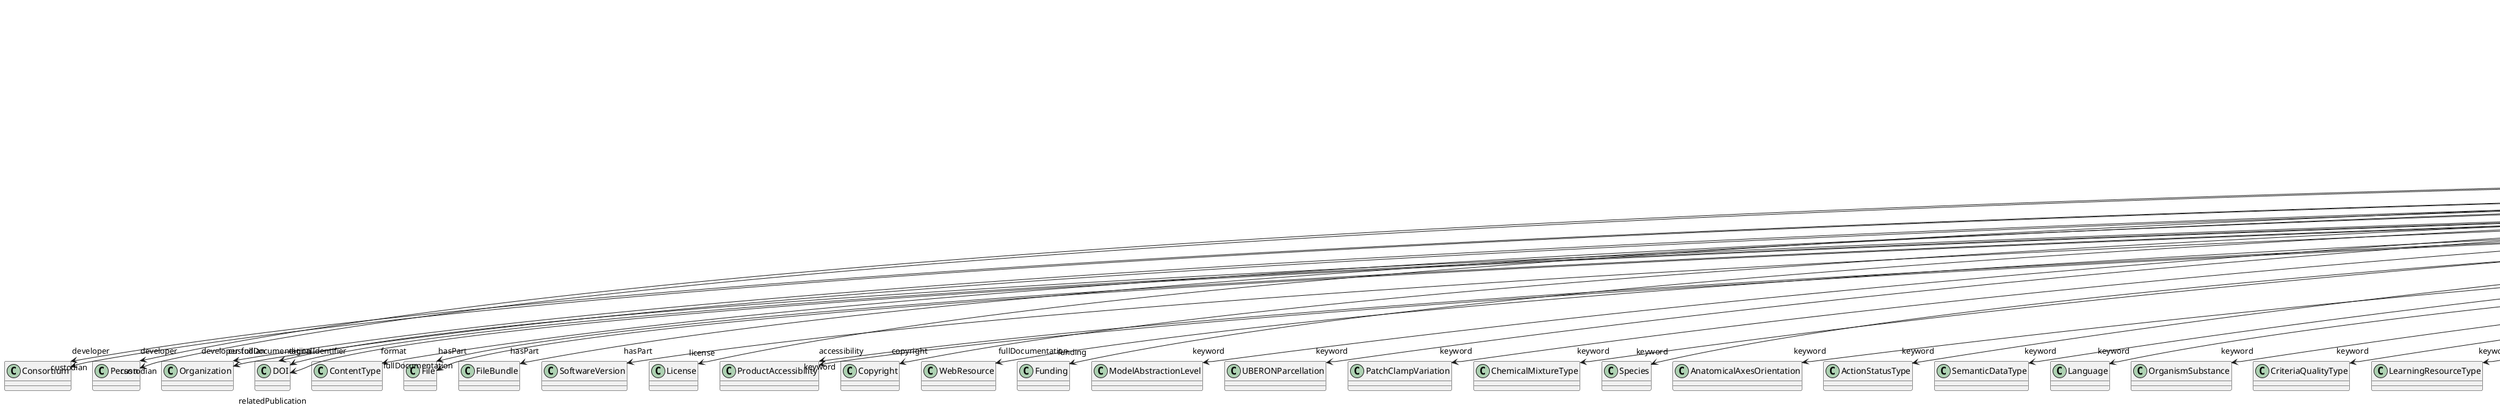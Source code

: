 @startuml
class WorkflowRecipeVersion {
+developer
+digitalIdentifier
+format
+hasPart
+isAlternativeVersionOf
+isNewVersionOf
+license
+accessibility
+copyright
+custodian
+description
+fullDocumentation
+fullName
+funding
+homepage
+howToCite
+keyword
+otherContribution
+relatedPublication
+releaseDate
+repository
+shortName
+supportChannel
+versionIdentifier
+versionInnovation

}
WorkflowRecipeVersion -d-> "developer" Consortium
WorkflowRecipeVersion -d-> "developer" Person
WorkflowRecipeVersion -d-> "developer" Organization
WorkflowRecipeVersion -d-> "digitalIdentifier" DOI
WorkflowRecipeVersion -d-> "format" ContentType
WorkflowRecipeVersion -d-> "hasPart" WorkflowRecipeVersion
WorkflowRecipeVersion -d-> "hasPart" File
WorkflowRecipeVersion -d-> "hasPart" FileBundle
WorkflowRecipeVersion -d-> "hasPart" SoftwareVersion
WorkflowRecipeVersion -d-> "isAlternativeVersionOf" WorkflowRecipeVersion
WorkflowRecipeVersion -d-> "isNewVersionOf" WorkflowRecipeVersion
WorkflowRecipeVersion -d-> "license" License
WorkflowRecipeVersion -d-> "accessibility" ProductAccessibility
WorkflowRecipeVersion -d-> "copyright" Copyright
WorkflowRecipeVersion -d-> "custodian" Consortium
WorkflowRecipeVersion -d-> "custodian" Person
WorkflowRecipeVersion -d-> "custodian" Organization
WorkflowRecipeVersion -d-> "fullDocumentation" DOI
WorkflowRecipeVersion -d-> "fullDocumentation" File
WorkflowRecipeVersion -d-> "fullDocumentation" WebResource
WorkflowRecipeVersion -d-> "funding" Funding
WorkflowRecipeVersion -d-> "keyword" ModelAbstractionLevel
WorkflowRecipeVersion -d-> "keyword" UBERONParcellation
WorkflowRecipeVersion -d-> "keyword" PatchClampVariation
WorkflowRecipeVersion -d-> "keyword" ChemicalMixtureType
WorkflowRecipeVersion -d-> "keyword" Species
WorkflowRecipeVersion -d-> "keyword" AnatomicalAxesOrientation
WorkflowRecipeVersion -d-> "keyword" ActionStatusType
WorkflowRecipeVersion -d-> "keyword" SemanticDataType
WorkflowRecipeVersion -d-> "keyword" Language
WorkflowRecipeVersion -d-> "keyword" OrganismSubstance
WorkflowRecipeVersion -d-> "keyword" CriteriaQualityType
WorkflowRecipeVersion -d-> "keyword" LearningResourceType
WorkflowRecipeVersion -d-> "keyword" Laterality
WorkflowRecipeVersion -d-> "keyword" Service
WorkflowRecipeVersion -d-> "keyword" ProductAccessibility
WorkflowRecipeVersion -d-> "keyword" BiologicalSex
WorkflowRecipeVersion -d-> "keyword" OrganismSystem
WorkflowRecipeVersion -d-> "keyword" EthicsAssessment
WorkflowRecipeVersion -d-> "keyword" AgeCategory
WorkflowRecipeVersion -d-> "keyword" AuditoryStimulusType
WorkflowRecipeVersion -d-> "keyword" BiologicalOrder
WorkflowRecipeVersion -d-> "keyword" Organ
WorkflowRecipeVersion -d-> "keyword" OlfactoryStimulusType
WorkflowRecipeVersion -d-> "keyword" ModelScope
WorkflowRecipeVersion -d-> "keyword" SoftwareFeature
WorkflowRecipeVersion -d-> "keyword" AnnotationType
WorkflowRecipeVersion -d-> "keyword" SubcellularEntity
WorkflowRecipeVersion -d-> "keyword" OperatingDevice
WorkflowRecipeVersion -d-> "keyword" AnatomicalIdentificationType
WorkflowRecipeVersion -d-> "keyword" StimulationTechnique
WorkflowRecipeVersion -d-> "keyword" FileBundleGrouping
WorkflowRecipeVersion -d-> "keyword" Colormap
WorkflowRecipeVersion -d-> "keyword" GustatoryStimulusType
WorkflowRecipeVersion -d-> "keyword" ProgrammingLanguage
WorkflowRecipeVersion -d-> "keyword" DeviceType
WorkflowRecipeVersion -d-> "keyword" DiseaseModel
WorkflowRecipeVersion -d-> "keyword" OpticalStimulusType
WorkflowRecipeVersion -d-> "keyword" FileUsageRole
WorkflowRecipeVersion -d-> "keyword" AnatomicalPlane
WorkflowRecipeVersion -d-> "keyword" AtlasType
WorkflowRecipeVersion -d-> "keyword" CellCultureType
WorkflowRecipeVersion -d-> "keyword" Terminology
WorkflowRecipeVersion -d-> "keyword" CranialWindowConstructionType
WorkflowRecipeVersion -d-> "keyword" AnalysisTechnique
WorkflowRecipeVersion -d-> "keyword" CranialWindowReinforcementType
WorkflowRecipeVersion -d-> "keyword" EducationalLevel
WorkflowRecipeVersion -d-> "keyword" VisualStimulusType
WorkflowRecipeVersion -d-> "keyword" SubjectAttribute
WorkflowRecipeVersion -d-> "keyword" AnnotationCriteriaType
WorkflowRecipeVersion -d-> "keyword" DataType
WorkflowRecipeVersion -d-> "keyword" TissueSampleType
WorkflowRecipeVersion -d-> "keyword" BiologicalProcess
WorkflowRecipeVersion -d-> "keyword" UnitOfMeasurement
WorkflowRecipeVersion -d-> "keyword" SoftwareApplicationCategory
WorkflowRecipeVersion -d-> "keyword" MolecularEntity
WorkflowRecipeVersion -d-> "keyword" TactileStimulusType
WorkflowRecipeVersion -d-> "keyword" BreedingType
WorkflowRecipeVersion -d-> "keyword" CellType
WorkflowRecipeVersion -d-> "keyword" StimulationApproach
WorkflowRecipeVersion -d-> "keyword" TermSuggestion
WorkflowRecipeVersion -d-> "keyword" MetaDataModelType
WorkflowRecipeVersion -d-> "keyword" PreparationType
WorkflowRecipeVersion -d-> "keyword" FileRepositoryType
WorkflowRecipeVersion -d-> "keyword" Handedness
WorkflowRecipeVersion -d-> "keyword" SetupType
WorkflowRecipeVersion -d-> "keyword" OperatingSystem
WorkflowRecipeVersion -d-> "keyword" Disease
WorkflowRecipeVersion -d-> "keyword" DifferenceMeasure
WorkflowRecipeVersion -d-> "keyword" MeasuredQuantity
WorkflowRecipeVersion -d-> "keyword" QualitativeOverlap
WorkflowRecipeVersion -d-> "keyword" TypeOfUncertainty
WorkflowRecipeVersion -d-> "keyword" GeneticStrainType
WorkflowRecipeVersion -d-> "keyword" ContributionType
WorkflowRecipeVersion -d-> "keyword" Technique
WorkflowRecipeVersion -d-> "keyword" ExperimentalApproach
WorkflowRecipeVersion -d-> "keyword" TissueSampleAttribute
WorkflowRecipeVersion -d-> "keyword" ElectricalStimulusType
WorkflowRecipeVersion -d-> "keyword" MeasuredSignalType
WorkflowRecipeVersion -d-> "otherContribution" Contribution
WorkflowRecipeVersion -d-> "relatedPublication" ScholarlyArticle
WorkflowRecipeVersion -d-> "relatedPublication" Chapter
WorkflowRecipeVersion -d-> "relatedPublication" Book
WorkflowRecipeVersion -d-> "relatedPublication" ISSN
WorkflowRecipeVersion -d-> "relatedPublication" HANDLE
WorkflowRecipeVersion -d-> "relatedPublication" ISBN
WorkflowRecipeVersion -d-> "relatedPublication" DOI
WorkflowRecipeVersion -d-> "repository" FileRepository

@enduml